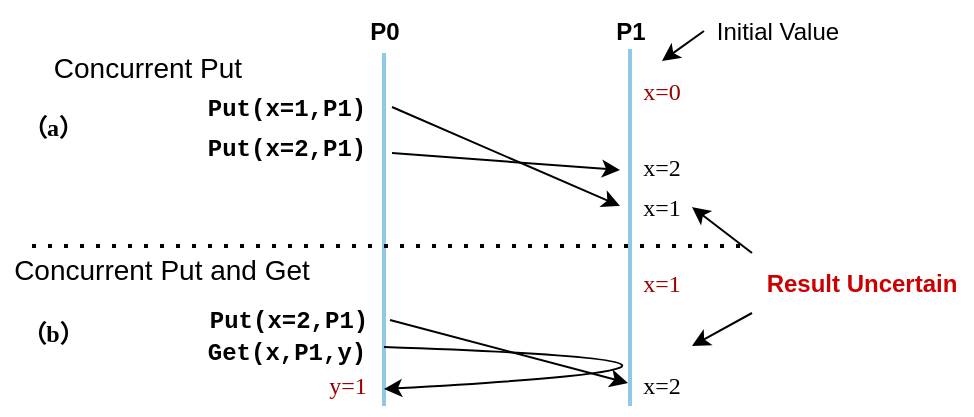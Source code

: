 <mxfile version="22.1.18" type="device">
  <diagram name="第 1 页" id="YxT7qkMeVRCcN431FVAs">
    <mxGraphModel dx="852" dy="558" grid="1" gridSize="10" guides="1" tooltips="1" connect="1" arrows="1" fold="1" page="1" pageScale="1" pageWidth="827" pageHeight="1169" math="0" shadow="0">
      <root>
        <mxCell id="0" />
        <mxCell id="1" parent="0" />
        <mxCell id="BzE5XlcetlsbnxCQ8cyy-1" value="" style="endArrow=none;html=1;rounded=0;strokeWidth=2;strokeColor=#90C9E6;" parent="1" edge="1">
          <mxGeometry width="50" height="50" relative="1" as="geometry">
            <mxPoint x="296" y="330" as="sourcePoint" />
            <mxPoint x="296" y="153.5" as="targetPoint" />
          </mxGeometry>
        </mxCell>
        <mxCell id="BzE5XlcetlsbnxCQ8cyy-2" value="" style="endArrow=none;html=1;rounded=0;strokeWidth=2;strokeColor=#90C9E6;" parent="1" edge="1">
          <mxGeometry width="50" height="50" relative="1" as="geometry">
            <mxPoint x="419" y="330" as="sourcePoint" />
            <mxPoint x="419" y="151.5" as="targetPoint" />
          </mxGeometry>
        </mxCell>
        <mxCell id="BzE5XlcetlsbnxCQ8cyy-3" value="&lt;font&gt;&lt;b style=&quot;&quot;&gt;P0&lt;/b&gt;&lt;/font&gt;" style="text;html=1;align=center;verticalAlign=middle;whiteSpace=wrap;rounded=0;fontFamily=Helvetica;" parent="1" vertex="1">
          <mxGeometry x="260" y="127.5" width="73" height="30" as="geometry" />
        </mxCell>
        <mxCell id="BzE5XlcetlsbnxCQ8cyy-4" value="&lt;font color=&quot;#990000&quot; face=&quot;Verdana&quot;&gt;x=0&lt;/font&gt;" style="text;html=1;align=center;verticalAlign=middle;whiteSpace=wrap;rounded=0;" parent="1" vertex="1">
          <mxGeometry x="405" y="157.5" width="60" height="30" as="geometry" />
        </mxCell>
        <mxCell id="BzE5XlcetlsbnxCQ8cyy-5" value="&lt;font&gt;&lt;b style=&quot;&quot;&gt;P1&lt;/b&gt;&lt;/font&gt;" style="text;html=1;align=center;verticalAlign=middle;whiteSpace=wrap;rounded=0;fontFamily=Helvetica;" parent="1" vertex="1">
          <mxGeometry x="383" y="127.5" width="73" height="30" as="geometry" />
        </mxCell>
        <mxCell id="BzE5XlcetlsbnxCQ8cyy-6" value="&lt;font face=&quot;Verdana&quot;&gt;&lt;b style=&quot;&quot;&gt;（a&lt;/b&gt;&lt;/font&gt;&lt;b style=&quot;font-family: Verdana; background-color: initial;&quot;&gt;）&lt;/b&gt;" style="text;html=1;align=center;verticalAlign=middle;whiteSpace=wrap;rounded=0;" parent="1" vertex="1">
          <mxGeometry x="104" y="175.5" width="53" height="30" as="geometry" />
        </mxCell>
        <mxCell id="BzE5XlcetlsbnxCQ8cyy-7" value="&lt;font face=&quot;Verdana&quot;&gt;&lt;b style=&quot;&quot;&gt;（b&lt;/b&gt;&lt;/font&gt;&lt;b style=&quot;font-family: Verdana; background-color: initial;&quot;&gt;）&lt;/b&gt;" style="text;html=1;align=center;verticalAlign=middle;whiteSpace=wrap;rounded=0;" parent="1" vertex="1">
          <mxGeometry x="104" y="278.5" width="53" height="30" as="geometry" />
        </mxCell>
        <mxCell id="BzE5XlcetlsbnxCQ8cyy-9" value="&lt;b style=&quot;&quot;&gt;&lt;font face=&quot;Courier New&quot;&gt;Put(x=1,P1)&lt;/font&gt;&lt;/b&gt;" style="text;html=1;align=center;verticalAlign=middle;whiteSpace=wrap;rounded=0;" parent="1" vertex="1">
          <mxGeometry x="207" y="165.5" width="81" height="30" as="geometry" />
        </mxCell>
        <mxCell id="BzE5XlcetlsbnxCQ8cyy-10" value="&lt;b style=&quot;&quot;&gt;&lt;font face=&quot;Courier New&quot;&gt;Put(x=2,P1)&lt;/font&gt;&lt;/b&gt;" style="text;html=1;align=center;verticalAlign=middle;whiteSpace=wrap;rounded=0;" parent="1" vertex="1">
          <mxGeometry x="207" y="185.5" width="81" height="30" as="geometry" />
        </mxCell>
        <mxCell id="BzE5XlcetlsbnxCQ8cyy-11" value="&lt;font face=&quot;Verdana&quot;&gt;x=2&lt;/font&gt;" style="text;html=1;align=center;verticalAlign=middle;whiteSpace=wrap;rounded=0;" parent="1" vertex="1">
          <mxGeometry x="420" y="195.5" width="30" height="30" as="geometry" />
        </mxCell>
        <mxCell id="BzE5XlcetlsbnxCQ8cyy-12" value="&lt;font face=&quot;Verdana&quot;&gt;x=1&lt;/font&gt;" style="text;html=1;align=center;verticalAlign=middle;whiteSpace=wrap;rounded=0;" parent="1" vertex="1">
          <mxGeometry x="420" y="215.5" width="30" height="30" as="geometry" />
        </mxCell>
        <mxCell id="BzE5XlcetlsbnxCQ8cyy-13" value="" style="endArrow=classic;html=1;rounded=0;" parent="1" edge="1">
          <mxGeometry width="50" height="50" relative="1" as="geometry">
            <mxPoint x="300" y="180.5" as="sourcePoint" />
            <mxPoint x="414" y="230" as="targetPoint" />
          </mxGeometry>
        </mxCell>
        <mxCell id="BzE5XlcetlsbnxCQ8cyy-14" value="" style="endArrow=classic;html=1;rounded=0;" parent="1" edge="1">
          <mxGeometry width="50" height="50" relative="1" as="geometry">
            <mxPoint x="300" y="203.5" as="sourcePoint" />
            <mxPoint x="414" y="212" as="targetPoint" />
          </mxGeometry>
        </mxCell>
        <mxCell id="BzE5XlcetlsbnxCQ8cyy-15" value="&lt;b style=&quot;&quot;&gt;&lt;font face=&quot;Courier New&quot;&gt;Put(x=2,P1)&lt;/font&gt;&lt;/b&gt;" style="text;html=1;align=center;verticalAlign=middle;whiteSpace=wrap;rounded=0;" parent="1" vertex="1">
          <mxGeometry x="208" y="271.5" width="81" height="30" as="geometry" />
        </mxCell>
        <mxCell id="BzE5XlcetlsbnxCQ8cyy-16" value="&lt;font face=&quot;Verdana&quot;&gt;x=2&lt;/font&gt;" style="text;html=1;align=center;verticalAlign=middle;whiteSpace=wrap;rounded=0;" parent="1" vertex="1">
          <mxGeometry x="420" y="304.5" width="30" height="30" as="geometry" />
        </mxCell>
        <mxCell id="BzE5XlcetlsbnxCQ8cyy-17" value="" style="endArrow=classic;html=1;rounded=0;entryX=0.233;entryY=0.567;entryDx=0;entryDy=0;entryPerimeter=0;" parent="1" edge="1">
          <mxGeometry width="50" height="50" relative="1" as="geometry">
            <mxPoint x="299" y="287" as="sourcePoint" />
            <mxPoint x="417.98" y="318.51" as="targetPoint" />
          </mxGeometry>
        </mxCell>
        <mxCell id="BzE5XlcetlsbnxCQ8cyy-18" value="&lt;b style=&quot;&quot;&gt;&lt;font face=&quot;Courier New&quot;&gt;Get(x,&lt;/font&gt;&lt;/b&gt;&lt;b style=&quot;border-color: var(--border-color);&quot;&gt;&lt;font style=&quot;border-color: var(--border-color);&quot; face=&quot;Courier New&quot;&gt;P1,y&lt;/font&gt;&lt;/b&gt;&lt;b style=&quot;&quot;&gt;&lt;font face=&quot;Courier New&quot;&gt;)&lt;/font&gt;&lt;/b&gt;" style="text;html=1;align=center;verticalAlign=middle;whiteSpace=wrap;rounded=0;" parent="1" vertex="1">
          <mxGeometry x="207" y="287.5" width="81" height="30" as="geometry" />
        </mxCell>
        <mxCell id="BzE5XlcetlsbnxCQ8cyy-19" value="&lt;font color=&quot;#990000&quot; face=&quot;Verdana&quot;&gt;x=1&lt;/font&gt;" style="text;html=1;align=center;verticalAlign=middle;whiteSpace=wrap;rounded=0;" parent="1" vertex="1">
          <mxGeometry x="420" y="253.5" width="30" height="30" as="geometry" />
        </mxCell>
        <mxCell id="BzE5XlcetlsbnxCQ8cyy-20" value="&lt;font color=&quot;#990000&quot; face=&quot;Verdana&quot;&gt;y&lt;/font&gt;&lt;span style=&quot;color: rgb(153, 0, 0); font-family: Verdana; background-color: initial;&quot;&gt;=1&lt;/span&gt;" style="text;html=1;align=center;verticalAlign=middle;whiteSpace=wrap;rounded=0;" parent="1" vertex="1">
          <mxGeometry x="248" y="304.5" width="60" height="30" as="geometry" />
        </mxCell>
        <mxCell id="BzE5XlcetlsbnxCQ8cyy-28" value="" style="endArrow=none;dashed=1;html=1;dashPattern=1 3;strokeWidth=2;rounded=0;" parent="1" edge="1">
          <mxGeometry width="50" height="50" relative="1" as="geometry">
            <mxPoint x="120" y="250" as="sourcePoint" />
            <mxPoint x="480" y="250" as="targetPoint" />
          </mxGeometry>
        </mxCell>
        <mxCell id="BzE5XlcetlsbnxCQ8cyy-30" value="&lt;font color=&quot;#cc0000&quot;&gt;&lt;b&gt;Result Uncertain&lt;/b&gt;&lt;/font&gt;" style="text;html=1;strokeColor=none;fillColor=none;align=center;verticalAlign=middle;whiteSpace=wrap;rounded=0;" parent="1" vertex="1">
          <mxGeometry x="480" y="253.5" width="110" height="30" as="geometry" />
        </mxCell>
        <mxCell id="BzE5XlcetlsbnxCQ8cyy-32" value="&lt;font style=&quot;font-size: 14px;&quot;&gt;Concurrent Put&lt;/font&gt;" style="text;html=1;strokeColor=none;fillColor=none;align=center;verticalAlign=middle;whiteSpace=wrap;rounded=0;" parent="1" vertex="1">
          <mxGeometry x="118" y="145.5" width="120" height="30" as="geometry" />
        </mxCell>
        <mxCell id="BzE5XlcetlsbnxCQ8cyy-33" value="&lt;font style=&quot;font-size: 14px;&quot;&gt;Concurrent Put and Get&lt;/font&gt;" style="text;html=1;strokeColor=none;fillColor=none;align=center;verticalAlign=middle;whiteSpace=wrap;rounded=0;" parent="1" vertex="1">
          <mxGeometry x="110" y="246.5" width="150" height="30" as="geometry" />
        </mxCell>
        <mxCell id="BzE5XlcetlsbnxCQ8cyy-34" value="Initial Value" style="text;html=1;strokeColor=none;fillColor=none;align=center;verticalAlign=middle;whiteSpace=wrap;rounded=0;" parent="1" vertex="1">
          <mxGeometry x="456" y="127.5" width="74" height="30" as="geometry" />
        </mxCell>
        <mxCell id="BzE5XlcetlsbnxCQ8cyy-35" value="" style="endArrow=classic;html=1;rounded=0;exitX=0;exitY=0.5;exitDx=0;exitDy=0;entryX=0.5;entryY=0;entryDx=0;entryDy=0;" parent="1" source="BzE5XlcetlsbnxCQ8cyy-34" target="BzE5XlcetlsbnxCQ8cyy-4" edge="1">
          <mxGeometry width="50" height="50" relative="1" as="geometry">
            <mxPoint x="570" y="210" as="sourcePoint" />
            <mxPoint x="620" y="160" as="targetPoint" />
          </mxGeometry>
        </mxCell>
        <mxCell id="BzE5XlcetlsbnxCQ8cyy-38" value="" style="endArrow=classic;html=1;rounded=0;curved=1;" parent="1" edge="1">
          <mxGeometry width="50" height="50" relative="1" as="geometry">
            <mxPoint x="296" y="300.5" as="sourcePoint" />
            <mxPoint x="296" y="321.5" as="targetPoint" />
            <Array as="points">
              <mxPoint x="531" y="308.5" />
            </Array>
          </mxGeometry>
        </mxCell>
        <mxCell id="BzE5XlcetlsbnxCQ8cyy-39" value="" style="endArrow=classic;html=1;rounded=0;exitX=0;exitY=0;exitDx=0;exitDy=0;entryX=1;entryY=0.5;entryDx=0;entryDy=0;" parent="1" source="BzE5XlcetlsbnxCQ8cyy-30" target="BzE5XlcetlsbnxCQ8cyy-12" edge="1">
          <mxGeometry width="50" height="50" relative="1" as="geometry">
            <mxPoint x="480" y="240" as="sourcePoint" />
            <mxPoint x="500" y="210" as="targetPoint" />
          </mxGeometry>
        </mxCell>
        <mxCell id="BzE5XlcetlsbnxCQ8cyy-40" value="" style="endArrow=classic;html=1;rounded=0;exitX=0;exitY=1;exitDx=0;exitDy=0;" parent="1" source="BzE5XlcetlsbnxCQ8cyy-30" edge="1">
          <mxGeometry width="50" height="50" relative="1" as="geometry">
            <mxPoint x="490" y="264" as="sourcePoint" />
            <mxPoint x="450" y="300" as="targetPoint" />
          </mxGeometry>
        </mxCell>
      </root>
    </mxGraphModel>
  </diagram>
</mxfile>
